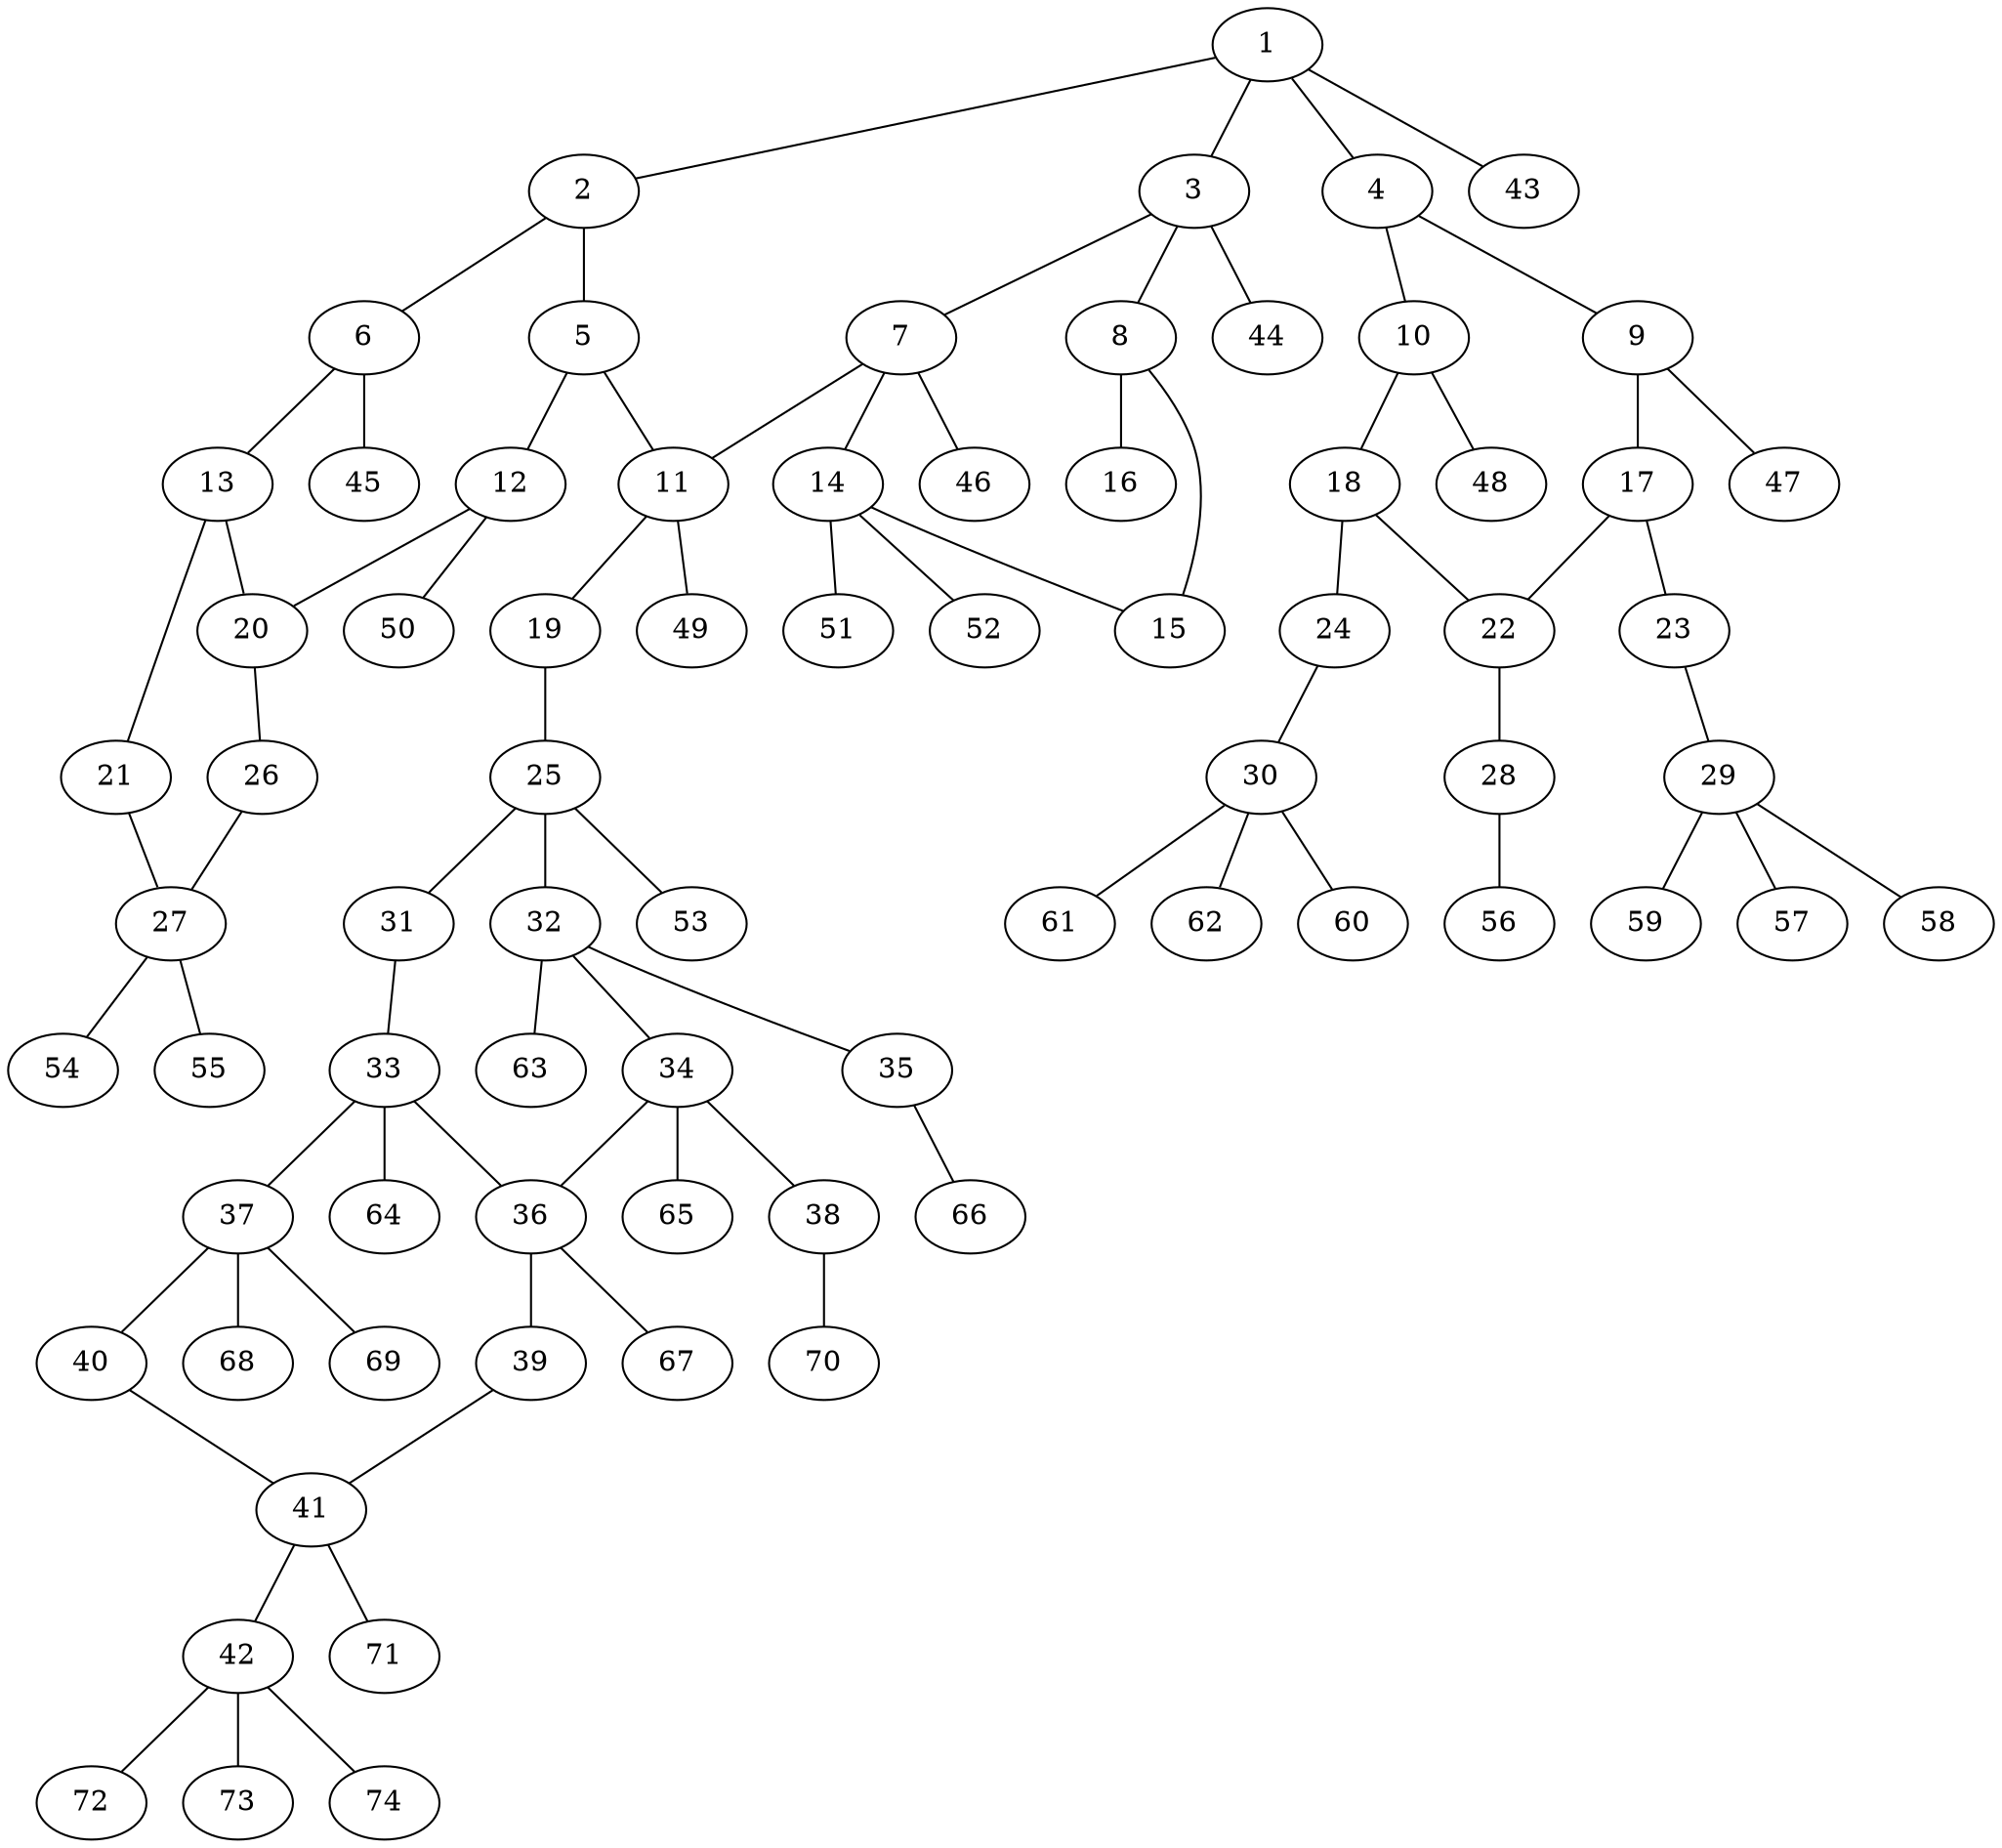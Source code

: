 graph molecule_4075 {
	1	 [chem=C];
	2	 [chem=C];
	1 -- 2	 [valence=1];
	3	 [chem=C];
	1 -- 3	 [valence=1];
	4	 [chem=C];
	1 -- 4	 [valence=1];
	43	 [chem=H];
	1 -- 43	 [valence=1];
	5	 [chem=C];
	2 -- 5	 [valence=2];
	6	 [chem=C];
	2 -- 6	 [valence=1];
	7	 [chem=C];
	3 -- 7	 [valence=1];
	8	 [chem=C];
	3 -- 8	 [valence=1];
	44	 [chem=H];
	3 -- 44	 [valence=1];
	9	 [chem=C];
	4 -- 9	 [valence=1];
	10	 [chem=C];
	4 -- 10	 [valence=2];
	11	 [chem=C];
	5 -- 11	 [valence=1];
	12	 [chem=C];
	5 -- 12	 [valence=1];
	13	 [chem=C];
	6 -- 13	 [valence=2];
	45	 [chem=H];
	6 -- 45	 [valence=1];
	7 -- 11	 [valence=1];
	14	 [chem=C];
	7 -- 14	 [valence=1];
	46	 [chem=H];
	7 -- 46	 [valence=1];
	15	 [chem=O];
	8 -- 15	 [valence=1];
	16	 [chem=O];
	8 -- 16	 [valence=2];
	17	 [chem=C];
	9 -- 17	 [valence=2];
	47	 [chem=H];
	9 -- 47	 [valence=1];
	18	 [chem=C];
	10 -- 18	 [valence=1];
	48	 [chem=H];
	10 -- 48	 [valence=1];
	19	 [chem=O];
	11 -- 19	 [valence=1];
	49	 [chem=H];
	11 -- 49	 [valence=1];
	20	 [chem=C];
	12 -- 20	 [valence=2];
	50	 [chem=H];
	12 -- 50	 [valence=1];
	13 -- 20	 [valence=1];
	21	 [chem=O];
	13 -- 21	 [valence=1];
	14 -- 15	 [valence=1];
	51	 [chem=H];
	14 -- 51	 [valence=1];
	52	 [chem=H];
	14 -- 52	 [valence=1];
	22	 [chem=C];
	17 -- 22	 [valence=1];
	23	 [chem=O];
	17 -- 23	 [valence=1];
	18 -- 22	 [valence=2];
	24	 [chem=O];
	18 -- 24	 [valence=1];
	25	 [chem=C];
	19 -- 25	 [valence=1];
	26	 [chem=O];
	20 -- 26	 [valence=1];
	27	 [chem=C];
	21 -- 27	 [valence=1];
	28	 [chem=O];
	22 -- 28	 [valence=1];
	29	 [chem=C];
	23 -- 29	 [valence=1];
	30	 [chem=C];
	24 -- 30	 [valence=1];
	31	 [chem=O];
	25 -- 31	 [valence=1];
	32	 [chem=C];
	25 -- 32	 [valence=1];
	53	 [chem=H];
	25 -- 53	 [valence=1];
	26 -- 27	 [valence=1];
	54	 [chem=H];
	27 -- 54	 [valence=1];
	55	 [chem=H];
	27 -- 55	 [valence=1];
	56	 [chem=H];
	28 -- 56	 [valence=1];
	57	 [chem=H];
	29 -- 57	 [valence=1];
	58	 [chem=H];
	29 -- 58	 [valence=1];
	59	 [chem=H];
	29 -- 59	 [valence=1];
	60	 [chem=H];
	30 -- 60	 [valence=1];
	61	 [chem=H];
	30 -- 61	 [valence=1];
	62	 [chem=H];
	30 -- 62	 [valence=1];
	33	 [chem=C];
	31 -- 33	 [valence=1];
	34	 [chem=C];
	32 -- 34	 [valence=1];
	35	 [chem=O];
	32 -- 35	 [valence=1];
	63	 [chem=H];
	32 -- 63	 [valence=1];
	36	 [chem=C];
	33 -- 36	 [valence=1];
	37	 [chem=C];
	33 -- 37	 [valence=1];
	64	 [chem=H];
	33 -- 64	 [valence=1];
	34 -- 36	 [valence=1];
	38	 [chem=O];
	34 -- 38	 [valence=1];
	65	 [chem=H];
	34 -- 65	 [valence=1];
	66	 [chem=H];
	35 -- 66	 [valence=1];
	39	 [chem=O];
	36 -- 39	 [valence=1];
	67	 [chem=H];
	36 -- 67	 [valence=1];
	40	 [chem=O];
	37 -- 40	 [valence=1];
	68	 [chem=H];
	37 -- 68	 [valence=1];
	69	 [chem=H];
	37 -- 69	 [valence=1];
	70	 [chem=H];
	38 -- 70	 [valence=1];
	41	 [chem=C];
	39 -- 41	 [valence=1];
	40 -- 41	 [valence=1];
	42	 [chem=C];
	41 -- 42	 [valence=1];
	71	 [chem=H];
	41 -- 71	 [valence=1];
	72	 [chem=H];
	42 -- 72	 [valence=1];
	73	 [chem=H];
	42 -- 73	 [valence=1];
	74	 [chem=H];
	42 -- 74	 [valence=1];
}
